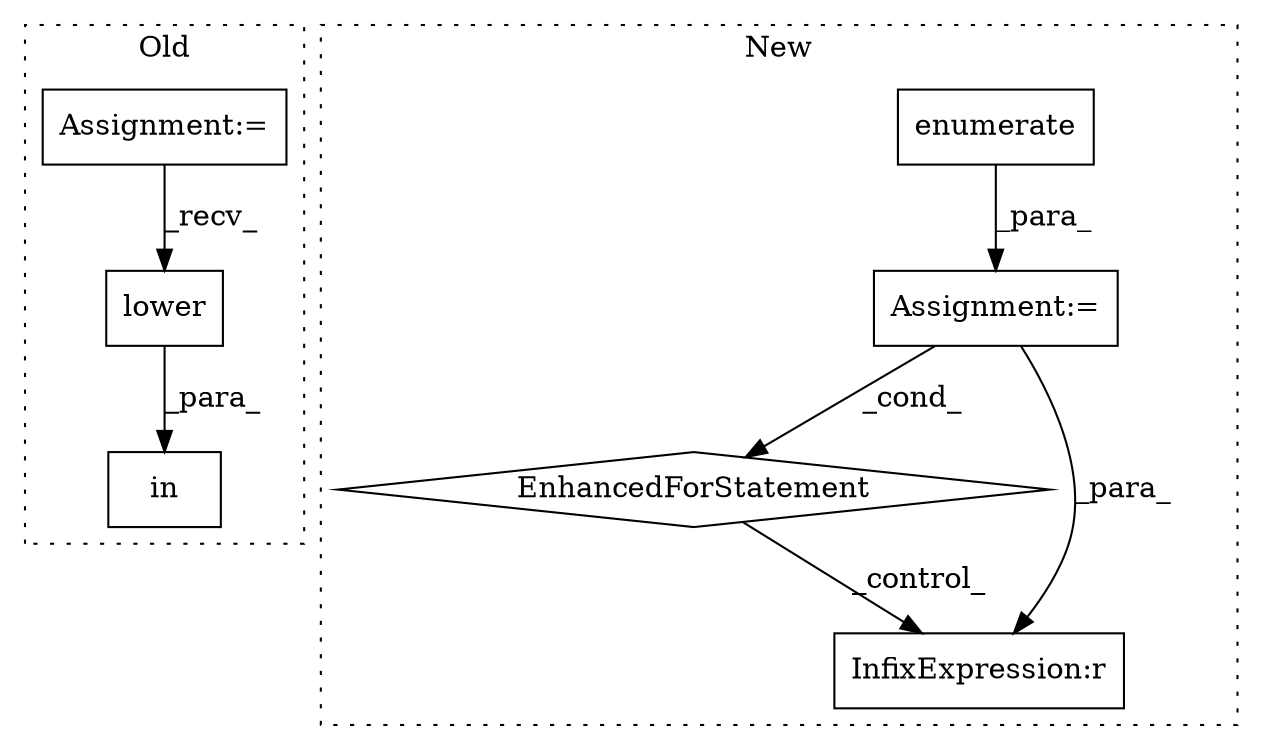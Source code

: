 digraph G {
subgraph cluster0 {
1 [label="lower" a="32" s="12523" l="7" shape="box"];
4 [label="in" a="105" s="12657" l="34" shape="box"];
7 [label="Assignment:=" a="7" s="12588" l="35" shape="box"];
label = "Old";
style="dotted";
}
subgraph cluster1 {
2 [label="enumerate" a="32" s="11206,11245" l="10,1" shape="box"];
3 [label="EnhancedForStatement" a="70" s="11115,11246" l="65,2" shape="diamond"];
5 [label="InfixExpression:r" a="27" s="11445" l="3" shape="box"];
6 [label="Assignment:=" a="7" s="11115,11246" l="65,2" shape="box"];
label = "New";
style="dotted";
}
1 -> 4 [label="_para_"];
2 -> 6 [label="_para_"];
3 -> 5 [label="_control_"];
6 -> 5 [label="_para_"];
6 -> 3 [label="_cond_"];
7 -> 1 [label="_recv_"];
}